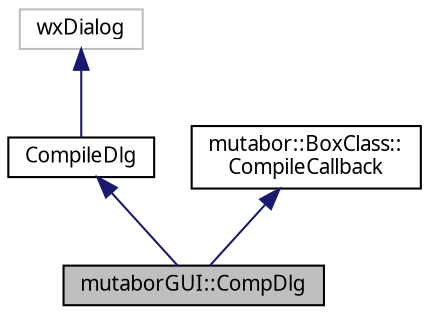 digraph "mutaborGUI::CompDlg"
{
  edge [fontname="Sans",fontsize="10",labelfontname="Sans",labelfontsize="10"];
  node [fontname="Sans",fontsize="10",shape=record];
  Node4 [label="mutaborGUI::CompDlg",height=0.2,width=0.4,color="black", fillcolor="grey75", style="filled", fontcolor="black"];
  Node5 -> Node4 [dir="back",color="midnightblue",fontsize="10",style="solid",fontname="Sans"];
  Node5 [label="CompileDlg",height=0.2,width=0.4,color="black", fillcolor="white", style="filled",URL="$d9/d93/classCompileDlg.html"];
  Node6 -> Node5 [dir="back",color="midnightblue",fontsize="10",style="solid",fontname="Sans"];
  Node6 [label="wxDialog",height=0.2,width=0.4,color="grey75", fillcolor="white", style="filled"];
  Node7 -> Node4 [dir="back",color="midnightblue",fontsize="10",style="solid",fontname="Sans"];
  Node7 [label="mutabor::BoxClass::\lCompileCallback",height=0.2,width=0.4,color="black", fillcolor="white", style="filled",URL="$d2/def/structmutabor_1_1BoxClass_1_1CompileCallback.html"];
}
